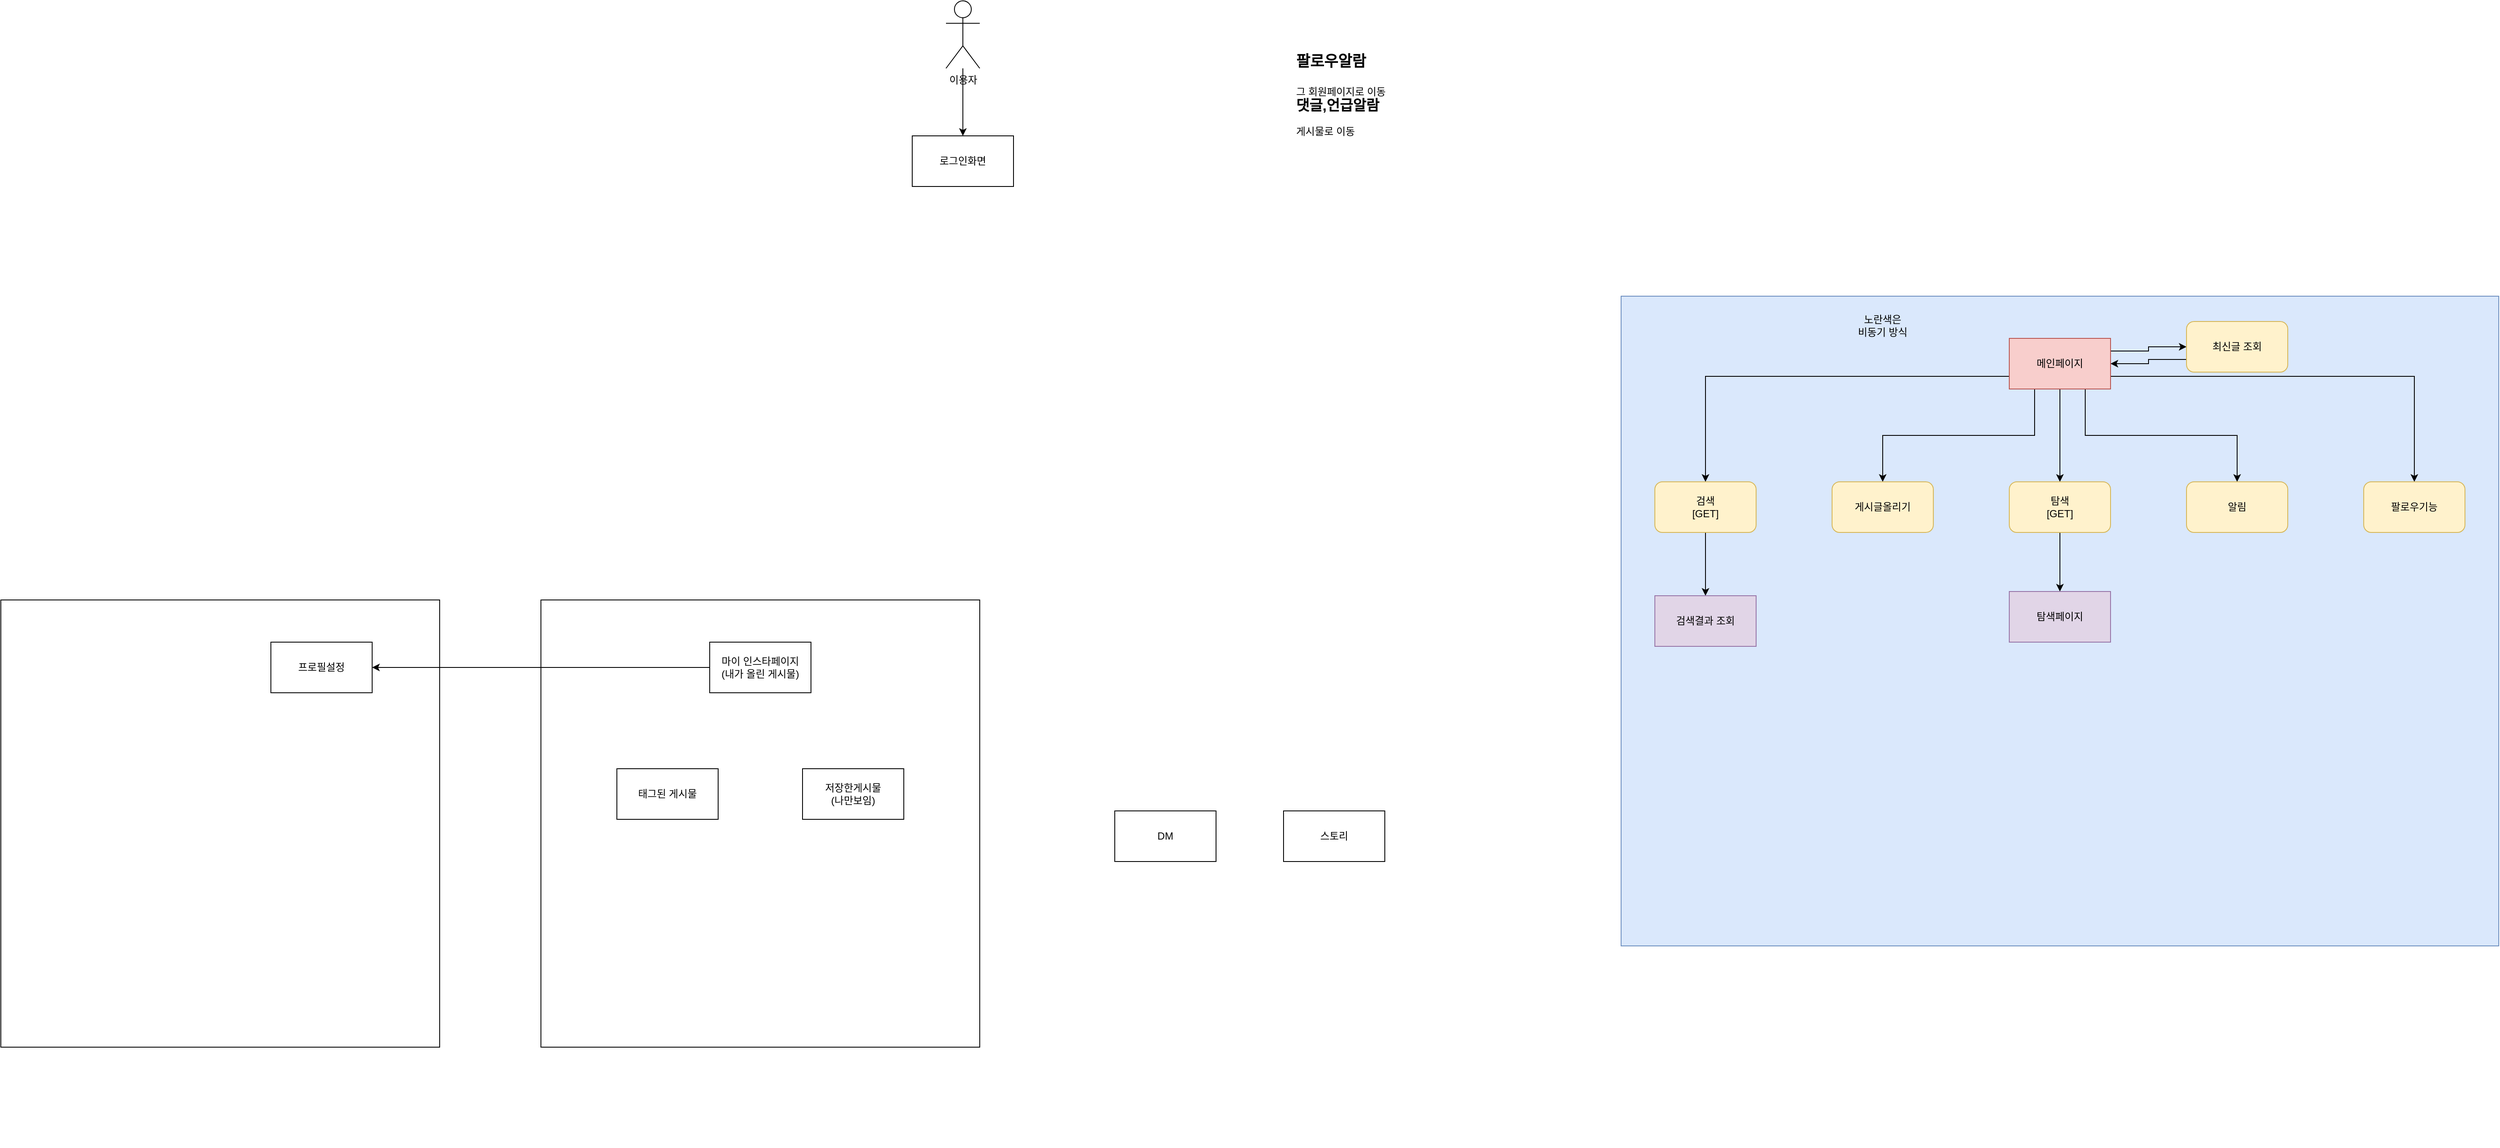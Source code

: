 <mxfile version="20.0.0" type="github">
  <diagram id="C5RBs43oDa-KdzZeNtuy" name="Page-1">
    <mxGraphModel dx="2622" dy="839" grid="1" gridSize="10" guides="1" tooltips="1" connect="1" arrows="1" fold="1" page="0" pageScale="1" pageWidth="827" pageHeight="1169" background="none" math="0" shadow="0">
      <root>
        <mxCell id="WIyWlLk6GJQsqaUBKTNV-0" />
        <mxCell id="WIyWlLk6GJQsqaUBKTNV-1" parent="WIyWlLk6GJQsqaUBKTNV-0" />
        <mxCell id="FNAXSsXNym43bbF-GF6k-14" value="" style="rounded=0;whiteSpace=wrap;html=1;fillColor=#dae8fc;strokeColor=#6c8ebf;" vertex="1" parent="WIyWlLk6GJQsqaUBKTNV-1">
          <mxGeometry x="720" y="390" width="1040" height="770" as="geometry" />
        </mxCell>
        <mxCell id="J_sU891s8MT5SBKR55Ze-5" value="" style="rounded=0;whiteSpace=wrap;html=1;" parent="WIyWlLk6GJQsqaUBKTNV-1" vertex="1">
          <mxGeometry x="-1200" y="750" width="520" height="530" as="geometry" />
        </mxCell>
        <mxCell id="J_sU891s8MT5SBKR55Ze-0" value="" style="rounded=0;whiteSpace=wrap;html=1;" parent="WIyWlLk6GJQsqaUBKTNV-1" vertex="1">
          <mxGeometry x="-560" y="750" width="520" height="530" as="geometry" />
        </mxCell>
        <mxCell id="Uz_6PqyY0tcn0quGZGD0-0" value="DM" style="rounded=0;whiteSpace=wrap;html=1;" parent="WIyWlLk6GJQsqaUBKTNV-1" vertex="1">
          <mxGeometry x="120" y="1000" width="120" height="60" as="geometry" />
        </mxCell>
        <mxCell id="J_sU891s8MT5SBKR55Ze-6" value="" style="edgeStyle=orthogonalEdgeStyle;rounded=0;orthogonalLoop=1;jettySize=auto;html=1;" parent="WIyWlLk6GJQsqaUBKTNV-1" source="Uz_6PqyY0tcn0quGZGD0-1" target="Uz_6PqyY0tcn0quGZGD0-2" edge="1">
          <mxGeometry relative="1" as="geometry" />
        </mxCell>
        <mxCell id="Uz_6PqyY0tcn0quGZGD0-1" value="이용자" style="shape=umlActor;verticalLabelPosition=bottom;verticalAlign=top;html=1;outlineConnect=0;" parent="WIyWlLk6GJQsqaUBKTNV-1" vertex="1">
          <mxGeometry x="-80" y="40" width="40" height="80" as="geometry" />
        </mxCell>
        <mxCell id="Uz_6PqyY0tcn0quGZGD0-2" value="로그인화면" style="rounded=0;whiteSpace=wrap;html=1;" parent="WIyWlLk6GJQsqaUBKTNV-1" vertex="1">
          <mxGeometry x="-120" y="200" width="120" height="60" as="geometry" />
        </mxCell>
        <mxCell id="J_sU891s8MT5SBKR55Ze-4" style="edgeStyle=orthogonalEdgeStyle;rounded=0;orthogonalLoop=1;jettySize=auto;html=1;exitX=0;exitY=0.5;exitDx=0;exitDy=0;entryX=1;entryY=0.5;entryDx=0;entryDy=0;" parent="WIyWlLk6GJQsqaUBKTNV-1" source="Q_j-_wuTV0GQLxaStVmY-2" target="J_sU891s8MT5SBKR55Ze-2" edge="1">
          <mxGeometry relative="1" as="geometry" />
        </mxCell>
        <mxCell id="Q_j-_wuTV0GQLxaStVmY-2" value="마이 인스타페이지&lt;br&gt;(내가 올린 게시물)" style="rounded=0;whiteSpace=wrap;html=1;" parent="WIyWlLk6GJQsqaUBKTNV-1" vertex="1">
          <mxGeometry x="-360" y="800" width="120" height="60" as="geometry" />
        </mxCell>
        <mxCell id="FNAXSsXNym43bbF-GF6k-3" style="edgeStyle=orthogonalEdgeStyle;rounded=0;orthogonalLoop=1;jettySize=auto;html=1;exitX=0;exitY=0.75;exitDx=0;exitDy=0;entryX=0.5;entryY=0;entryDx=0;entryDy=0;" edge="1" parent="WIyWlLk6GJQsqaUBKTNV-1" source="Q_j-_wuTV0GQLxaStVmY-3" target="Q_j-_wuTV0GQLxaStVmY-13">
          <mxGeometry relative="1" as="geometry" />
        </mxCell>
        <mxCell id="FNAXSsXNym43bbF-GF6k-4" style="edgeStyle=orthogonalEdgeStyle;rounded=0;orthogonalLoop=1;jettySize=auto;html=1;exitX=0.25;exitY=1;exitDx=0;exitDy=0;entryX=0.5;entryY=0;entryDx=0;entryDy=0;" edge="1" parent="WIyWlLk6GJQsqaUBKTNV-1" source="Q_j-_wuTV0GQLxaStVmY-3" target="Q_j-_wuTV0GQLxaStVmY-12">
          <mxGeometry relative="1" as="geometry" />
        </mxCell>
        <mxCell id="FNAXSsXNym43bbF-GF6k-5" style="edgeStyle=orthogonalEdgeStyle;rounded=0;orthogonalLoop=1;jettySize=auto;html=1;exitX=0.5;exitY=1;exitDx=0;exitDy=0;entryX=0.5;entryY=0;entryDx=0;entryDy=0;" edge="1" parent="WIyWlLk6GJQsqaUBKTNV-1" source="Q_j-_wuTV0GQLxaStVmY-3" target="Rnww4ulCroVe9aTcgUfq-0">
          <mxGeometry relative="1" as="geometry" />
        </mxCell>
        <mxCell id="FNAXSsXNym43bbF-GF6k-6" style="edgeStyle=orthogonalEdgeStyle;rounded=0;orthogonalLoop=1;jettySize=auto;html=1;exitX=0.75;exitY=1;exitDx=0;exitDy=0;" edge="1" parent="WIyWlLk6GJQsqaUBKTNV-1" source="Q_j-_wuTV0GQLxaStVmY-3" target="Q_j-_wuTV0GQLxaStVmY-10">
          <mxGeometry relative="1" as="geometry" />
        </mxCell>
        <mxCell id="FNAXSsXNym43bbF-GF6k-7" style="edgeStyle=orthogonalEdgeStyle;rounded=0;orthogonalLoop=1;jettySize=auto;html=1;exitX=1;exitY=0.75;exitDx=0;exitDy=0;" edge="1" parent="WIyWlLk6GJQsqaUBKTNV-1" source="Q_j-_wuTV0GQLxaStVmY-3" target="Q_j-_wuTV0GQLxaStVmY-9">
          <mxGeometry relative="1" as="geometry" />
        </mxCell>
        <mxCell id="FNAXSsXNym43bbF-GF6k-15" style="edgeStyle=orthogonalEdgeStyle;rounded=0;orthogonalLoop=1;jettySize=auto;html=1;exitX=1;exitY=0.25;exitDx=0;exitDy=0;entryX=0;entryY=0.5;entryDx=0;entryDy=0;" edge="1" parent="WIyWlLk6GJQsqaUBKTNV-1" source="Q_j-_wuTV0GQLxaStVmY-3" target="FNAXSsXNym43bbF-GF6k-0">
          <mxGeometry relative="1" as="geometry" />
        </mxCell>
        <mxCell id="Q_j-_wuTV0GQLxaStVmY-3" value="메인페이지" style="rounded=0;whiteSpace=wrap;html=1;fillColor=#f8cecc;strokeColor=#b85450;" parent="WIyWlLk6GJQsqaUBKTNV-1" vertex="1">
          <mxGeometry x="1180" y="440" width="120" height="60" as="geometry" />
        </mxCell>
        <mxCell id="Q_j-_wuTV0GQLxaStVmY-8" value="스토리" style="rounded=0;whiteSpace=wrap;html=1;" parent="WIyWlLk6GJQsqaUBKTNV-1" vertex="1">
          <mxGeometry x="320" y="1000" width="120" height="60" as="geometry" />
        </mxCell>
        <mxCell id="Q_j-_wuTV0GQLxaStVmY-9" value="팔로우기능" style="rounded=1;whiteSpace=wrap;html=1;fillColor=#fff2cc;strokeColor=#d6b656;" parent="WIyWlLk6GJQsqaUBKTNV-1" vertex="1">
          <mxGeometry x="1600" y="610" width="120" height="60" as="geometry" />
        </mxCell>
        <mxCell id="Q_j-_wuTV0GQLxaStVmY-10" value="알림" style="rounded=1;whiteSpace=wrap;html=1;fillColor=#fff2cc;strokeColor=#d6b656;" parent="WIyWlLk6GJQsqaUBKTNV-1" vertex="1">
          <mxGeometry x="1390" y="610" width="120" height="60" as="geometry" />
        </mxCell>
        <mxCell id="Q_j-_wuTV0GQLxaStVmY-12" value="게시글올리기" style="rounded=1;whiteSpace=wrap;html=1;fillColor=#fff2cc;strokeColor=#d6b656;" parent="WIyWlLk6GJQsqaUBKTNV-1" vertex="1">
          <mxGeometry x="970" y="610" width="120" height="60" as="geometry" />
        </mxCell>
        <mxCell id="FNAXSsXNym43bbF-GF6k-20" style="edgeStyle=orthogonalEdgeStyle;rounded=0;orthogonalLoop=1;jettySize=auto;html=1;exitX=0.5;exitY=1;exitDx=0;exitDy=0;entryX=0.5;entryY=0;entryDx=0;entryDy=0;" edge="1" parent="WIyWlLk6GJQsqaUBKTNV-1" source="Q_j-_wuTV0GQLxaStVmY-13" target="FNAXSsXNym43bbF-GF6k-19">
          <mxGeometry relative="1" as="geometry" />
        </mxCell>
        <mxCell id="Q_j-_wuTV0GQLxaStVmY-13" value="검색&lt;br&gt;[GET]" style="rounded=1;whiteSpace=wrap;html=1;fillColor=#fff2cc;strokeColor=#d6b656;" parent="WIyWlLk6GJQsqaUBKTNV-1" vertex="1">
          <mxGeometry x="760" y="610" width="120" height="60" as="geometry" />
        </mxCell>
        <mxCell id="Q_j-_wuTV0GQLxaStVmY-19" value="저장한게시물&lt;br&gt;(나만보임)" style="rounded=0;whiteSpace=wrap;html=1;" parent="WIyWlLk6GJQsqaUBKTNV-1" vertex="1">
          <mxGeometry x="-250" y="950" width="120" height="60" as="geometry" />
        </mxCell>
        <mxCell id="Q_j-_wuTV0GQLxaStVmY-20" value="태그된 게시물" style="rounded=0;whiteSpace=wrap;html=1;" parent="WIyWlLk6GJQsqaUBKTNV-1" vertex="1">
          <mxGeometry x="-470" y="950" width="120" height="60" as="geometry" />
        </mxCell>
        <mxCell id="Q_j-_wuTV0GQLxaStVmY-26" style="edgeStyle=orthogonalEdgeStyle;rounded=0;orthogonalLoop=1;jettySize=auto;html=1;exitX=0.5;exitY=1;exitDx=0;exitDy=0;" parent="WIyWlLk6GJQsqaUBKTNV-1" edge="1">
          <mxGeometry relative="1" as="geometry">
            <mxPoint x="720.0" y="190" as="sourcePoint" />
            <mxPoint x="720.0" y="190" as="targetPoint" />
          </mxGeometry>
        </mxCell>
        <mxCell id="Q_j-_wuTV0GQLxaStVmY-27" value="&lt;h1&gt;&lt;font style=&quot;font-size: 18px;&quot;&gt;팔로우알람&lt;/font&gt;&lt;/h1&gt;&lt;div&gt;그 회원페이지로 이동&lt;/div&gt;&lt;div style=&quot;font-size: 17px;&quot;&gt;&lt;b&gt;댓글,언급알람&lt;/b&gt;&lt;/div&gt;&lt;div style=&quot;font-size: 10px;&quot;&gt;&lt;br&gt;&lt;/div&gt;&lt;div style=&quot;&quot;&gt;&lt;font style=&quot;font-size: 12px;&quot;&gt;게시물로 이동&lt;/font&gt;&lt;/div&gt;" style="text;html=1;strokeColor=none;fillColor=none;spacing=5;spacingTop=-20;whiteSpace=wrap;overflow=hidden;rounded=0;" parent="WIyWlLk6GJQsqaUBKTNV-1" vertex="1">
          <mxGeometry x="330" y="90" width="190" height="120" as="geometry" />
        </mxCell>
        <mxCell id="J_sU891s8MT5SBKR55Ze-2" value="프로필설정" style="rounded=0;whiteSpace=wrap;html=1;" parent="WIyWlLk6GJQsqaUBKTNV-1" vertex="1">
          <mxGeometry x="-880" y="800" width="120" height="60" as="geometry" />
        </mxCell>
        <mxCell id="FNAXSsXNym43bbF-GF6k-21" style="edgeStyle=orthogonalEdgeStyle;rounded=0;orthogonalLoop=1;jettySize=auto;html=1;exitX=0.5;exitY=1;exitDx=0;exitDy=0;entryX=0.5;entryY=0;entryDx=0;entryDy=0;" edge="1" parent="WIyWlLk6GJQsqaUBKTNV-1" source="Rnww4ulCroVe9aTcgUfq-0" target="FNAXSsXNym43bbF-GF6k-17">
          <mxGeometry relative="1" as="geometry" />
        </mxCell>
        <mxCell id="Rnww4ulCroVe9aTcgUfq-0" value="탐색&lt;br&gt;[GET]" style="rounded=1;whiteSpace=wrap;html=1;fillColor=#fff2cc;strokeColor=#d6b656;" parent="WIyWlLk6GJQsqaUBKTNV-1" vertex="1">
          <mxGeometry x="1180" y="610" width="120" height="60" as="geometry" />
        </mxCell>
        <mxCell id="FNAXSsXNym43bbF-GF6k-11" style="edgeStyle=orthogonalEdgeStyle;rounded=0;orthogonalLoop=1;jettySize=auto;html=1;exitX=0;exitY=0.75;exitDx=0;exitDy=0;entryX=1;entryY=0.5;entryDx=0;entryDy=0;" edge="1" parent="WIyWlLk6GJQsqaUBKTNV-1" source="FNAXSsXNym43bbF-GF6k-0" target="Q_j-_wuTV0GQLxaStVmY-3">
          <mxGeometry relative="1" as="geometry" />
        </mxCell>
        <mxCell id="FNAXSsXNym43bbF-GF6k-0" value="최신글 조회" style="rounded=1;whiteSpace=wrap;html=1;fillColor=#fff2cc;strokeColor=#d6b656;" vertex="1" parent="WIyWlLk6GJQsqaUBKTNV-1">
          <mxGeometry x="1390" y="420" width="120" height="60" as="geometry" />
        </mxCell>
        <mxCell id="FNAXSsXNym43bbF-GF6k-13" style="edgeStyle=orthogonalEdgeStyle;rounded=0;orthogonalLoop=1;jettySize=auto;html=1;exitX=0.5;exitY=1;exitDx=0;exitDy=0;" edge="1" parent="WIyWlLk6GJQsqaUBKTNV-1">
          <mxGeometry relative="1" as="geometry">
            <mxPoint x="1170" y="1390" as="sourcePoint" />
            <mxPoint x="1170" y="1390" as="targetPoint" />
          </mxGeometry>
        </mxCell>
        <mxCell id="FNAXSsXNym43bbF-GF6k-16" value="노란색은 &lt;br&gt;비동기 방식" style="text;html=1;strokeColor=none;fillColor=none;align=center;verticalAlign=middle;whiteSpace=wrap;rounded=0;" vertex="1" parent="WIyWlLk6GJQsqaUBKTNV-1">
          <mxGeometry x="990" y="410" width="80" height="30" as="geometry" />
        </mxCell>
        <mxCell id="FNAXSsXNym43bbF-GF6k-17" value="탐색페이지" style="rounded=0;whiteSpace=wrap;html=1;fillColor=#e1d5e7;strokeColor=#9673a6;" vertex="1" parent="WIyWlLk6GJQsqaUBKTNV-1">
          <mxGeometry x="1180" y="740" width="120" height="60" as="geometry" />
        </mxCell>
        <mxCell id="FNAXSsXNym43bbF-GF6k-19" value="검색결과 조회" style="rounded=0;whiteSpace=wrap;html=1;fillColor=#e1d5e7;strokeColor=#9673a6;" vertex="1" parent="WIyWlLk6GJQsqaUBKTNV-1">
          <mxGeometry x="760" y="745" width="120" height="60" as="geometry" />
        </mxCell>
      </root>
    </mxGraphModel>
  </diagram>
</mxfile>
